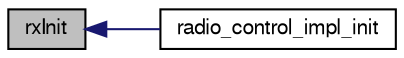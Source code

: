 digraph "rxInit"
{
  edge [fontname="FreeSans",fontsize="10",labelfontname="FreeSans",labelfontsize="10"];
  node [fontname="FreeSans",fontsize="10",shape=record];
  rankdir="LR";
  Node1 [label="rxInit",height=0.2,width=0.4,color="black", fillcolor="grey75", style="filled", fontcolor="black"];
  Node1 -> Node2 [dir="back",color="midnightblue",fontsize="10",style="solid",fontname="FreeSans"];
  Node2 [label="radio_control_impl_init",height=0.2,width=0.4,color="black", fillcolor="white", style="filled",URL="$cc2500__paparazzi_8c.html#a6ba4bebf68f7ff39f4569dfe3b1f2832"];
}
